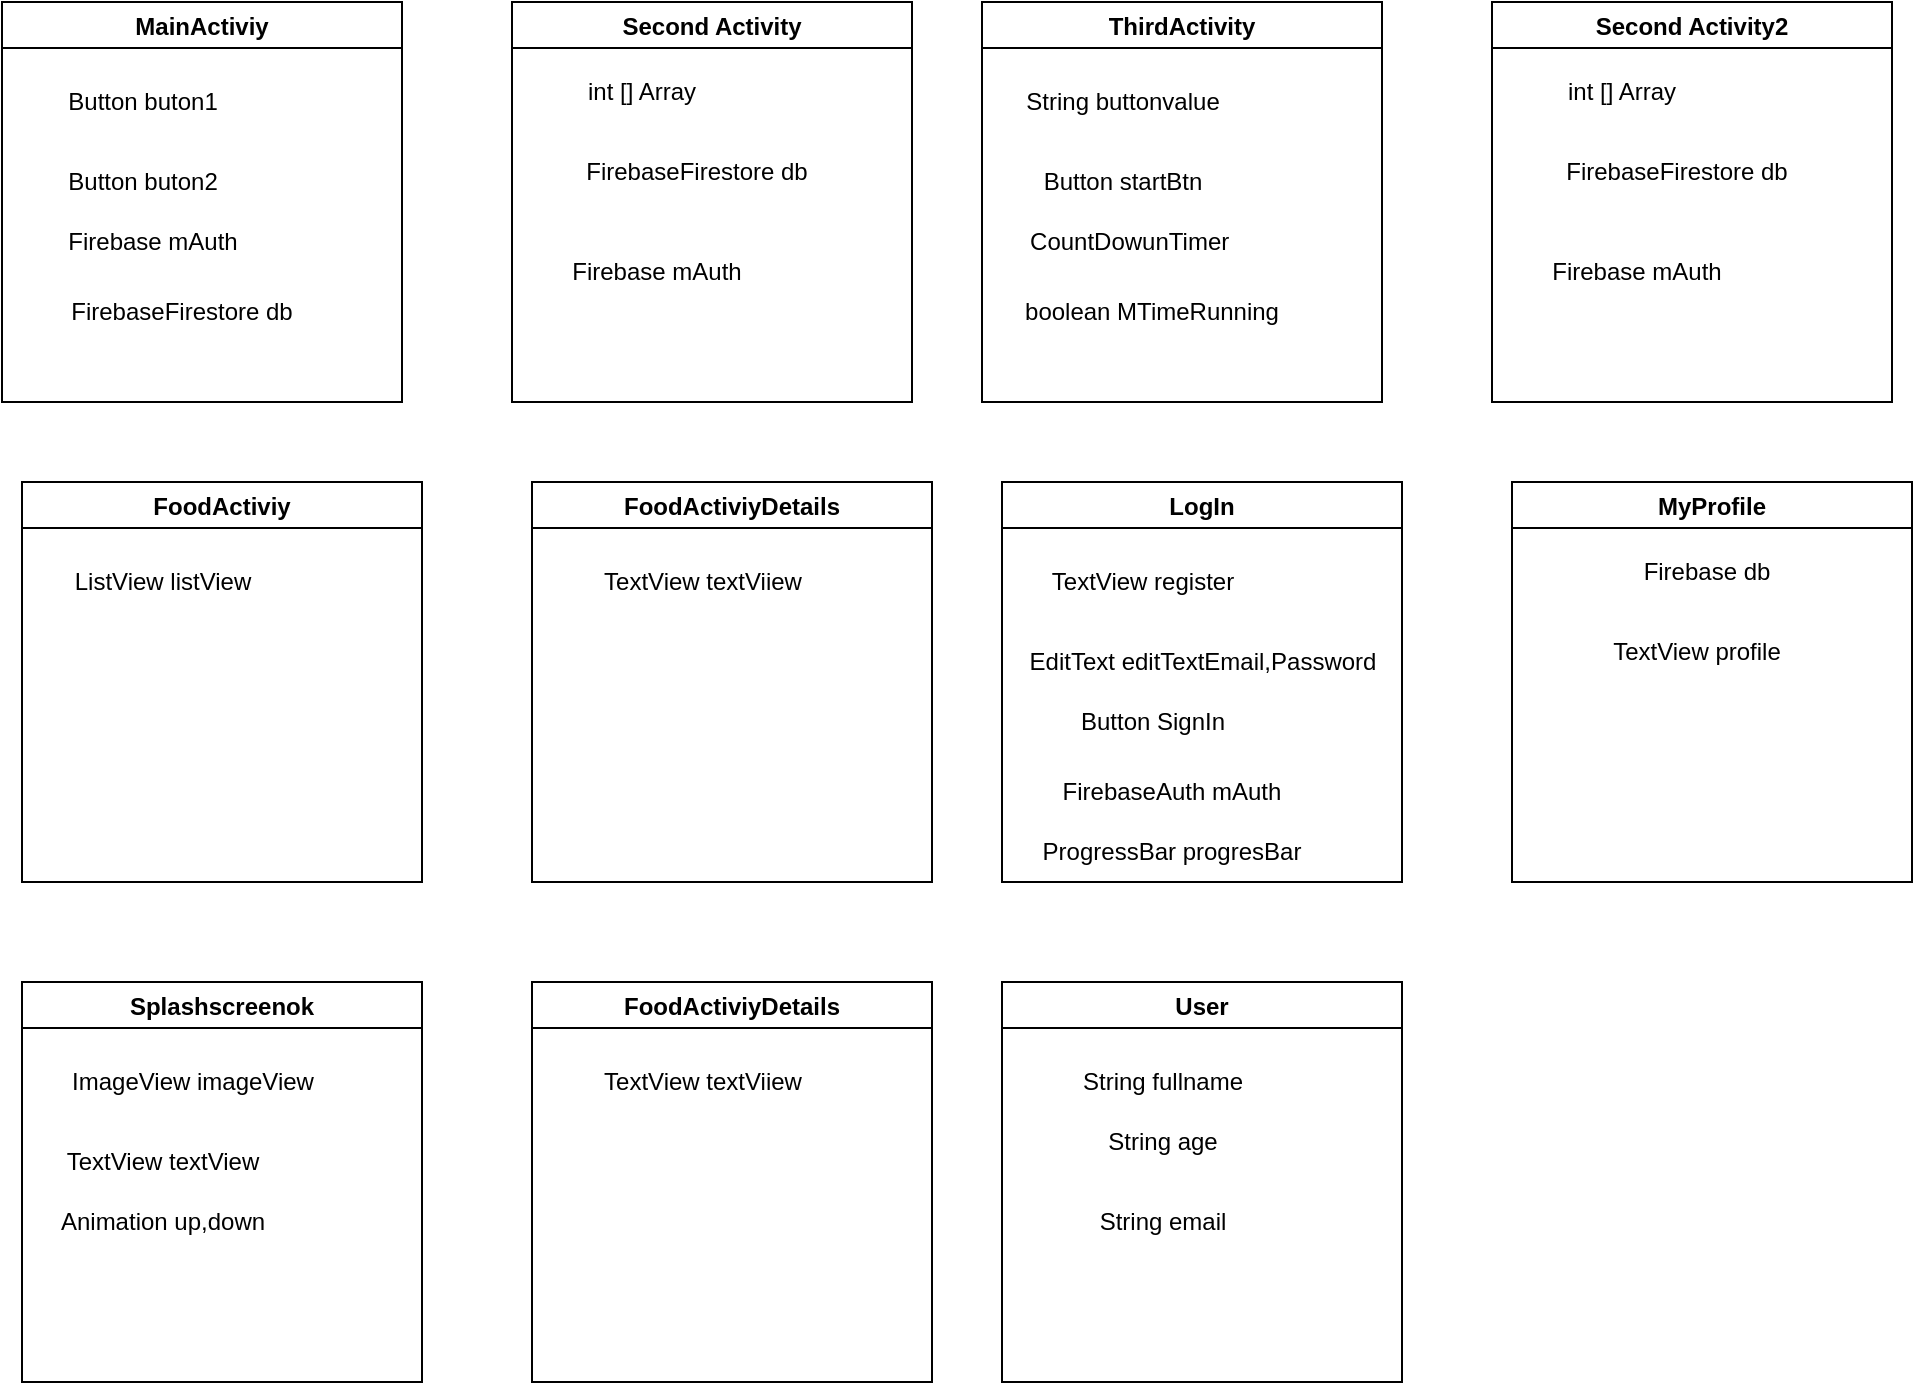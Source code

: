 <mxfile version="16.2.4" type="device"><diagram id="FgIGPWttqBySbT6F6H5G" name="Page-1"><mxGraphModel dx="782" dy="408" grid="1" gridSize="10" guides="1" tooltips="1" connect="1" arrows="1" fold="1" page="1" pageScale="1" pageWidth="850" pageHeight="1100" math="0" shadow="0"><root><mxCell id="0"/><mxCell id="1" parent="0"/><mxCell id="l6dcnKI0cltogOecdwVl-17" value="MainActiviy" style="swimlane;" vertex="1" parent="1"><mxGeometry x="70" y="60" width="200" height="200" as="geometry"/></mxCell><mxCell id="l6dcnKI0cltogOecdwVl-20" value="Button buton2" style="text;html=1;align=center;verticalAlign=middle;resizable=0;points=[];autosize=1;strokeColor=none;fillColor=none;" vertex="1" parent="l6dcnKI0cltogOecdwVl-17"><mxGeometry x="25" y="80" width="90" height="20" as="geometry"/></mxCell><mxCell id="l6dcnKI0cltogOecdwVl-21" value="Firebase mAuth" style="text;html=1;align=center;verticalAlign=middle;resizable=0;points=[];autosize=1;strokeColor=none;fillColor=none;" vertex="1" parent="l6dcnKI0cltogOecdwVl-17"><mxGeometry x="25" y="110" width="100" height="20" as="geometry"/></mxCell><mxCell id="l6dcnKI0cltogOecdwVl-22" value="FirebaseFirestore db" style="text;html=1;strokeColor=none;fillColor=none;align=center;verticalAlign=middle;whiteSpace=wrap;rounded=0;" vertex="1" parent="l6dcnKI0cltogOecdwVl-17"><mxGeometry x="30" y="140" width="120" height="30" as="geometry"/></mxCell><mxCell id="l6dcnKI0cltogOecdwVl-18" value="Button buton1" style="text;html=1;align=center;verticalAlign=middle;resizable=0;points=[];autosize=1;strokeColor=none;fillColor=none;" vertex="1" parent="l6dcnKI0cltogOecdwVl-17"><mxGeometry x="25" y="40" width="90" height="20" as="geometry"/></mxCell><mxCell id="l6dcnKI0cltogOecdwVl-23" value="Second Activity" style="swimlane;" vertex="1" parent="1"><mxGeometry x="325" y="60" width="200" height="200" as="geometry"/></mxCell><mxCell id="l6dcnKI0cltogOecdwVl-27" value="int [] Array" style="text;html=1;strokeColor=none;fillColor=none;align=center;verticalAlign=middle;whiteSpace=wrap;rounded=0;" vertex="1" parent="l6dcnKI0cltogOecdwVl-23"><mxGeometry x="35" y="30" width="60" height="30" as="geometry"/></mxCell><mxCell id="l6dcnKI0cltogOecdwVl-28" value="FirebaseFirestore db" style="text;html=1;strokeColor=none;fillColor=none;align=center;verticalAlign=middle;whiteSpace=wrap;rounded=0;" vertex="1" parent="l6dcnKI0cltogOecdwVl-23"><mxGeometry x="15" y="70" width="155" height="30" as="geometry"/></mxCell><mxCell id="l6dcnKI0cltogOecdwVl-29" value="Firebase mAuth" style="text;html=1;strokeColor=none;fillColor=none;align=center;verticalAlign=middle;whiteSpace=wrap;rounded=0;" vertex="1" parent="l6dcnKI0cltogOecdwVl-23"><mxGeometry x="15" y="120" width="115" height="30" as="geometry"/></mxCell><mxCell id="l6dcnKI0cltogOecdwVl-30" value="ThirdActivity" style="swimlane;" vertex="1" parent="1"><mxGeometry x="560" y="60" width="200" height="200" as="geometry"/></mxCell><mxCell id="l6dcnKI0cltogOecdwVl-31" value="Button startBtn" style="text;html=1;align=center;verticalAlign=middle;resizable=0;points=[];autosize=1;strokeColor=none;fillColor=none;" vertex="1" parent="l6dcnKI0cltogOecdwVl-30"><mxGeometry x="25" y="80" width="90" height="20" as="geometry"/></mxCell><mxCell id="l6dcnKI0cltogOecdwVl-32" value="CountDowunTimer&amp;nbsp;" style="text;html=1;align=center;verticalAlign=middle;resizable=0;points=[];autosize=1;strokeColor=none;fillColor=none;" vertex="1" parent="l6dcnKI0cltogOecdwVl-30"><mxGeometry x="15" y="110" width="120" height="20" as="geometry"/></mxCell><mxCell id="l6dcnKI0cltogOecdwVl-33" value="boolean MTimeRunning" style="text;html=1;strokeColor=none;fillColor=none;align=center;verticalAlign=middle;whiteSpace=wrap;rounded=0;" vertex="1" parent="l6dcnKI0cltogOecdwVl-30"><mxGeometry y="140" width="170" height="30" as="geometry"/></mxCell><mxCell id="l6dcnKI0cltogOecdwVl-34" value="String buttonvalue" style="text;html=1;align=center;verticalAlign=middle;resizable=0;points=[];autosize=1;strokeColor=none;fillColor=none;" vertex="1" parent="l6dcnKI0cltogOecdwVl-30"><mxGeometry x="15" y="40" width="110" height="20" as="geometry"/></mxCell><mxCell id="l6dcnKI0cltogOecdwVl-35" value="Second Activity2" style="swimlane;" vertex="1" parent="1"><mxGeometry x="815" y="60" width="200" height="200" as="geometry"/></mxCell><mxCell id="l6dcnKI0cltogOecdwVl-36" value="int [] Array" style="text;html=1;strokeColor=none;fillColor=none;align=center;verticalAlign=middle;whiteSpace=wrap;rounded=0;" vertex="1" parent="l6dcnKI0cltogOecdwVl-35"><mxGeometry x="35" y="30" width="60" height="30" as="geometry"/></mxCell><mxCell id="l6dcnKI0cltogOecdwVl-37" value="FirebaseFirestore db" style="text;html=1;strokeColor=none;fillColor=none;align=center;verticalAlign=middle;whiteSpace=wrap;rounded=0;" vertex="1" parent="l6dcnKI0cltogOecdwVl-35"><mxGeometry x="15" y="70" width="155" height="30" as="geometry"/></mxCell><mxCell id="l6dcnKI0cltogOecdwVl-38" value="Firebase mAuth" style="text;html=1;strokeColor=none;fillColor=none;align=center;verticalAlign=middle;whiteSpace=wrap;rounded=0;" vertex="1" parent="l6dcnKI0cltogOecdwVl-35"><mxGeometry x="15" y="120" width="115" height="30" as="geometry"/></mxCell><mxCell id="l6dcnKI0cltogOecdwVl-58" value="FoodActiviy" style="swimlane;" vertex="1" parent="1"><mxGeometry x="80" y="300" width="200" height="200" as="geometry"/></mxCell><mxCell id="l6dcnKI0cltogOecdwVl-62" value="ListView listView" style="text;html=1;align=center;verticalAlign=middle;resizable=0;points=[];autosize=1;strokeColor=none;fillColor=none;" vertex="1" parent="l6dcnKI0cltogOecdwVl-58"><mxGeometry x="20" y="40" width="100" height="20" as="geometry"/></mxCell><mxCell id="l6dcnKI0cltogOecdwVl-63" value="FoodActiviyDetails" style="swimlane;" vertex="1" parent="1"><mxGeometry x="335" y="300" width="200" height="200" as="geometry"/></mxCell><mxCell id="l6dcnKI0cltogOecdwVl-67" value="LogIn" style="swimlane;" vertex="1" parent="1"><mxGeometry x="570" y="300" width="200" height="200" as="geometry"/></mxCell><mxCell id="l6dcnKI0cltogOecdwVl-68" value="EditText editTextEmail,Password" style="text;html=1;align=center;verticalAlign=middle;resizable=0;points=[];autosize=1;strokeColor=none;fillColor=none;" vertex="1" parent="l6dcnKI0cltogOecdwVl-67"><mxGeometry x="5" y="80" width="190" height="20" as="geometry"/></mxCell><mxCell id="l6dcnKI0cltogOecdwVl-69" value="Button SignIn" style="text;html=1;align=center;verticalAlign=middle;resizable=0;points=[];autosize=1;strokeColor=none;fillColor=none;" vertex="1" parent="l6dcnKI0cltogOecdwVl-67"><mxGeometry x="30" y="110" width="90" height="20" as="geometry"/></mxCell><mxCell id="l6dcnKI0cltogOecdwVl-70" value="FirebaseAuth mAuth" style="text;html=1;strokeColor=none;fillColor=none;align=center;verticalAlign=middle;whiteSpace=wrap;rounded=0;" vertex="1" parent="l6dcnKI0cltogOecdwVl-67"><mxGeometry y="140" width="170" height="30" as="geometry"/></mxCell><mxCell id="l6dcnKI0cltogOecdwVl-71" value="TextView register" style="text;html=1;align=center;verticalAlign=middle;resizable=0;points=[];autosize=1;strokeColor=none;fillColor=none;" vertex="1" parent="l6dcnKI0cltogOecdwVl-67"><mxGeometry x="15" y="40" width="110" height="20" as="geometry"/></mxCell><mxCell id="l6dcnKI0cltogOecdwVl-78" value="ProgressBar progresBar" style="text;html=1;strokeColor=none;fillColor=none;align=center;verticalAlign=middle;whiteSpace=wrap;rounded=0;" vertex="1" parent="l6dcnKI0cltogOecdwVl-67"><mxGeometry y="170" width="170" height="30" as="geometry"/></mxCell><mxCell id="l6dcnKI0cltogOecdwVl-72" value="MyProfile" style="swimlane;" vertex="1" parent="1"><mxGeometry x="825" y="300" width="200" height="200" as="geometry"/></mxCell><mxCell id="l6dcnKI0cltogOecdwVl-73" value="Firebase db" style="text;html=1;strokeColor=none;fillColor=none;align=center;verticalAlign=middle;whiteSpace=wrap;rounded=0;" vertex="1" parent="l6dcnKI0cltogOecdwVl-72"><mxGeometry x="35" y="30" width="125" height="30" as="geometry"/></mxCell><mxCell id="l6dcnKI0cltogOecdwVl-74" value="TextView profile" style="text;html=1;strokeColor=none;fillColor=none;align=center;verticalAlign=middle;whiteSpace=wrap;rounded=0;" vertex="1" parent="l6dcnKI0cltogOecdwVl-72"><mxGeometry x="15" y="70" width="155" height="30" as="geometry"/></mxCell><mxCell id="l6dcnKI0cltogOecdwVl-76" value="TextView textViiew" style="text;html=1;align=center;verticalAlign=middle;resizable=0;points=[];autosize=1;strokeColor=none;fillColor=none;" vertex="1" parent="1"><mxGeometry x="365" y="340" width="110" height="20" as="geometry"/></mxCell><mxCell id="l6dcnKI0cltogOecdwVl-80" value="Splashscreenok" style="swimlane;" vertex="1" parent="1"><mxGeometry x="80" y="550" width="200" height="200" as="geometry"/></mxCell><mxCell id="l6dcnKI0cltogOecdwVl-81" value="ImageView imageView" style="text;html=1;align=center;verticalAlign=middle;resizable=0;points=[];autosize=1;strokeColor=none;fillColor=none;" vertex="1" parent="l6dcnKI0cltogOecdwVl-80"><mxGeometry x="15" y="40" width="140" height="20" as="geometry"/></mxCell><mxCell id="l6dcnKI0cltogOecdwVl-94" value="TextView textView" style="text;html=1;align=center;verticalAlign=middle;resizable=0;points=[];autosize=1;strokeColor=none;fillColor=none;" vertex="1" parent="l6dcnKI0cltogOecdwVl-80"><mxGeometry x="15" y="80" width="110" height="20" as="geometry"/></mxCell><mxCell id="l6dcnKI0cltogOecdwVl-95" value="Animation up,down" style="text;html=1;align=center;verticalAlign=middle;resizable=0;points=[];autosize=1;strokeColor=none;fillColor=none;" vertex="1" parent="l6dcnKI0cltogOecdwVl-80"><mxGeometry x="10" y="110" width="120" height="20" as="geometry"/></mxCell><mxCell id="l6dcnKI0cltogOecdwVl-82" value="FoodActiviyDetails" style="swimlane;" vertex="1" parent="1"><mxGeometry x="335" y="550" width="200" height="200" as="geometry"/></mxCell><mxCell id="l6dcnKI0cltogOecdwVl-83" value="User" style="swimlane;startSize=23;" vertex="1" parent="1"><mxGeometry x="570" y="550" width="200" height="200" as="geometry"/></mxCell><mxCell id="l6dcnKI0cltogOecdwVl-87" value="String fullname" style="text;html=1;align=center;verticalAlign=middle;resizable=0;points=[];autosize=1;strokeColor=none;fillColor=none;" vertex="1" parent="l6dcnKI0cltogOecdwVl-83"><mxGeometry x="30" y="40" width="100" height="20" as="geometry"/></mxCell><mxCell id="l6dcnKI0cltogOecdwVl-96" value="String age" style="text;html=1;align=center;verticalAlign=middle;resizable=0;points=[];autosize=1;strokeColor=none;fillColor=none;" vertex="1" parent="l6dcnKI0cltogOecdwVl-83"><mxGeometry x="45" y="70" width="70" height="20" as="geometry"/></mxCell><mxCell id="l6dcnKI0cltogOecdwVl-97" value="String email" style="text;html=1;align=center;verticalAlign=middle;resizable=0;points=[];autosize=1;strokeColor=none;fillColor=none;" vertex="1" parent="l6dcnKI0cltogOecdwVl-83"><mxGeometry x="40" y="110" width="80" height="20" as="geometry"/></mxCell><mxCell id="l6dcnKI0cltogOecdwVl-92" value="TextView textViiew" style="text;html=1;align=center;verticalAlign=middle;resizable=0;points=[];autosize=1;strokeColor=none;fillColor=none;" vertex="1" parent="1"><mxGeometry x="365" y="590" width="110" height="20" as="geometry"/></mxCell></root></mxGraphModel></diagram></mxfile>